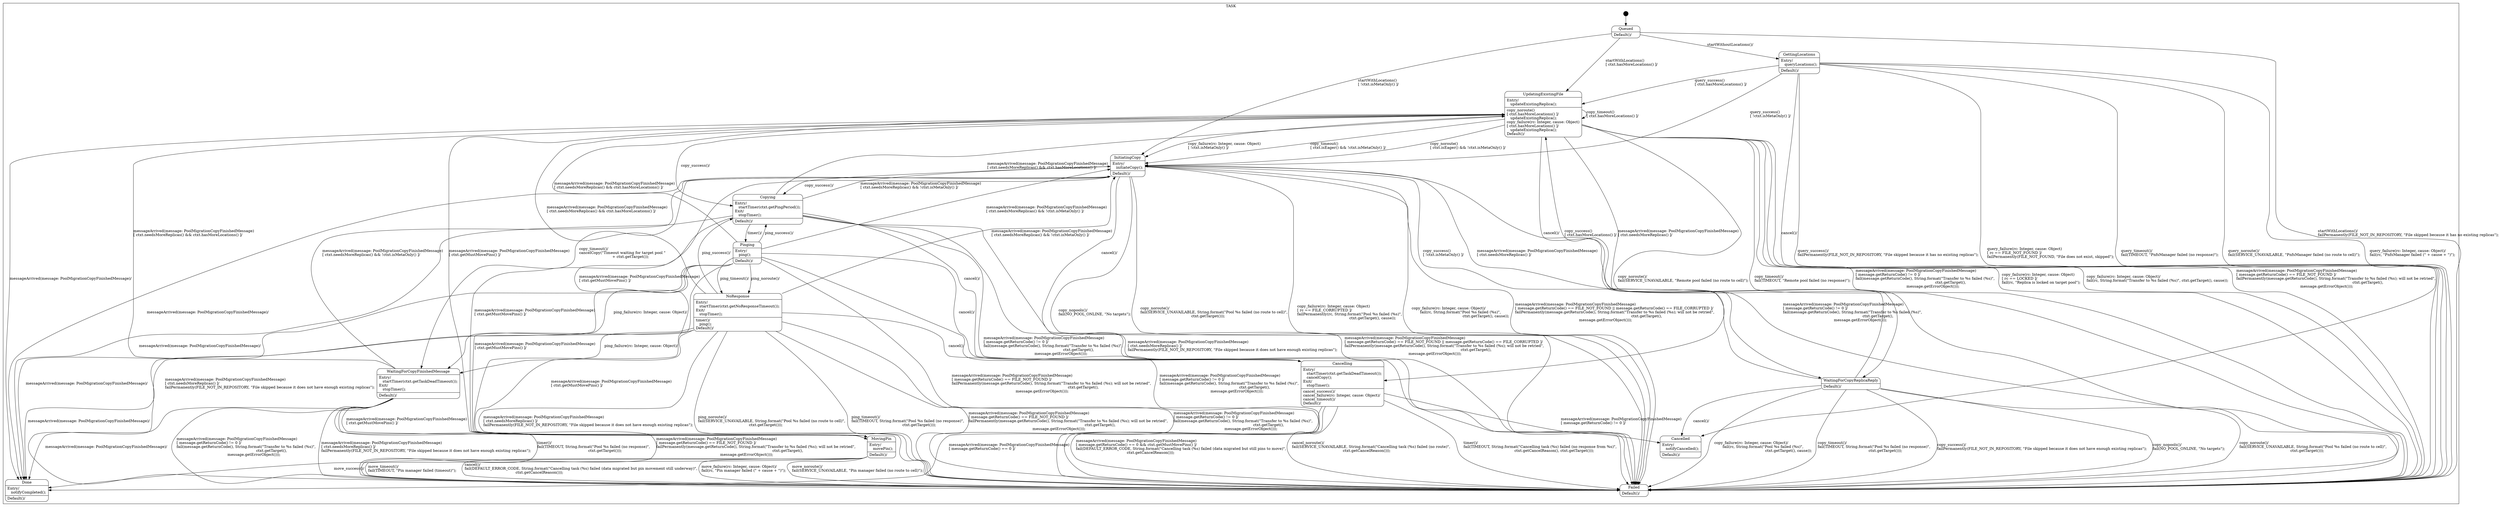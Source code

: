 digraph Task {

    node
        [shape=Mrecord width=1.5];

    subgraph cluster_TASK {

        label="TASK";

        //
        // States (Nodes)
        //

        "TASK::Queued"
            [label="{Queued|Default()/\l}"];

        "TASK::GettingLocations"
            [label="{GettingLocations|Entry/\l&nbsp;&nbsp;&nbsp;queryLocations();\l|Default()/\l}"];

        "TASK::UpdatingExistingFile"
            [label="{UpdatingExistingFile|Entry/\l&nbsp;&nbsp;&nbsp;updateExistingReplica();\l|copy_noroute()\l\[ ctxt.hasMoreLocations() \]/\l&nbsp;&nbsp;&nbsp;updateExistingReplica();\lcopy_failure(rc: Integer, cause: Object)\l\[ ctxt.hasMoreLocations() \]/\l&nbsp;&nbsp;&nbsp;updateExistingReplica();\lDefault()/\l}"];

        "TASK::InitiatingCopy"
            [label="{InitiatingCopy|Entry/\l&nbsp;&nbsp;&nbsp;initiateCopy();\l|Default()/\l}"];

        "TASK::WaitingForCopyReplicaReply"
            [label="{WaitingForCopyReplicaReply|Default()/\l}"];

        "TASK::Copying"
            [label="{Copying|Entry/\l&nbsp;&nbsp;&nbsp;startTimer(ctxt.getPingPeriod());\lExit/\l&nbsp;&nbsp;&nbsp;stopTimer();\l|Default()/\l}"];

        "TASK::Pinging"
            [label="{Pinging|Entry/\l&nbsp;&nbsp;&nbsp;ping();\l|Default()/\l}"];

        "TASK::NoResponse"
            [label="{NoResponse|Entry/\l&nbsp;&nbsp;&nbsp;startTimer(ctxt.getNoResponseTimeout());\lExit/\l&nbsp;&nbsp;&nbsp;stopTimer();\l|timer()/\l&nbsp;&nbsp;&nbsp;ping();\lDefault()/\l}"];

        "TASK::WaitingForCopyFinishedMessage"
            [label="{WaitingForCopyFinishedMessage|Entry/\l&nbsp;&nbsp;&nbsp;startTimer(ctxt.getTaskDeadTimeout());\lExit/\l&nbsp;&nbsp;&nbsp;stopTimer();\l|Default()/\l}"];

        "TASK::MovingPin"
            [label="{MovingPin|Entry/\l&nbsp;&nbsp;&nbsp;movePin();\l|Default()/\l}"];

        "TASK::Cancelling"
            [label="{Cancelling|Entry/\l&nbsp;&nbsp;&nbsp;startTimer(ctxt.getTaskDeadTimeout());\l&nbsp;&nbsp;&nbsp;cancelCopy();\lExit/\l&nbsp;&nbsp;&nbsp;stopTimer();\l|cancel_success()/\lcancel_failure(rc: Integer, cause: Object)/\lcancel_timeout()/\lDefault()/\l}"];

        "TASK::Cancelled"
            [label="{Cancelled|Entry/\l&nbsp;&nbsp;&nbsp;notifyCancelled();\l|Default()/\l}"];

        "TASK::Failed"
            [label="{Failed|Default()/\l}"];

        "TASK::Done"
            [label="{Done|Entry/\l&nbsp;&nbsp;&nbsp;notifyCompleted();\l|Default()/\l}"];

        "%start"
            [label="" shape=circle style=filled fillcolor=black width=0.25];

        //
        // Transitions (Edges)
        //

        "TASK::Queued" -> "TASK::GettingLocations"
            [label="startWithoutLocations()/\l"];

        "TASK::Queued" -> "TASK::UpdatingExistingFile"
            [label="startWithLocations()\l\[ ctxt.hasMoreLocations() \]/\l"];

        "TASK::Queued" -> "TASK::InitiatingCopy"
            [label="startWithLocations()\l\[ !ctxt.isMetaOnly() \]/\l"];

        "TASK::Queued" -> "TASK::Failed"
            [label="startWithLocations()/\lfailPermanently(FILE_NOT_IN_REPOSITORY, \"File skipped because it has no existing replicas\");\l"];

        "TASK::GettingLocations" -> "TASK::Failed"
            [label="query_timeout()/\lfail(TIMEOUT, \"PnfsManager failed (no response)\");\l"];

        "TASK::GettingLocations" -> "TASK::Failed"
            [label="query_noroute()/\lfail(SERVICE_UNAVAILABLE, \"PnfsManager failed (no route to cell)\");\l"];

        "TASK::GettingLocations" -> "TASK::Failed"
            [label="query_failure(rc: Integer, cause: Object)\l\[ rc == FILE_NOT_FOUND \]/\lfailPermanently(FILE_NOT_FOUND, \"File does not exist, skipped\");\l"];

        "TASK::GettingLocations" -> "TASK::Failed"
            [label="query_failure(rc: Integer, cause: Object)/\lfail(rc, \"PnfsManager failed (\" + cause + \")\");\l"];

        "TASK::GettingLocations" -> "TASK::Cancelled"
            [label="cancel()/\l"];

        "TASK::GettingLocations" -> "TASK::UpdatingExistingFile"
            [label="query_success()\l\[ ctxt.hasMoreLocations() \]/\l"];

        "TASK::GettingLocations" -> "TASK::InitiatingCopy"
            [label="query_success()\l\[ !ctxt.isMetaOnly() \]/\l"];

        "TASK::GettingLocations" -> "TASK::Failed"
            [label="query_success()/\lfailPermanently(FILE_NOT_IN_REPOSITORY, \"File skipped because it has no existing replicas\");\l"];

        "TASK::UpdatingExistingFile" -> "TASK::UpdatingExistingFile"
            [label="copy_timeout()\l\[ ctxt.hasMoreLocations() \]/\l"];

        "TASK::UpdatingExistingFile" -> "TASK::InitiatingCopy"
            [label="copy_timeout()\l\[ ctxt.isEager() && !ctxt.isMetaOnly() \]/\l"];

        "TASK::UpdatingExistingFile" -> "TASK::Failed"
            [label="copy_timeout()/\lfail(TIMEOUT, \"Remote pool failed (no response)\");\l"];

        "TASK::UpdatingExistingFile" -> "TASK::InitiatingCopy"
            [label="copy_noroute()\l\[ ctxt.isEager() && !ctxt.isMetaOnly() \]/\l"];

        "TASK::UpdatingExistingFile" -> "TASK::Failed"
            [label="copy_noroute()/\lfail(SERVICE_UNAVAILABLE, \"Remote pool failed (no route to cell)\");\l"];

        "TASK::UpdatingExistingFile" -> "TASK::Failed"
            [label="copy_failure(rc: Integer, cause: Object)\l\[ rc == LOCKED \]/\lfail(rc, \"Replica is locked on target pool\");\l"];

        "TASK::UpdatingExistingFile" -> "TASK::InitiatingCopy"
            [label="copy_failure(rc: Integer, cause: Object)\l\[ !ctxt.isMetaOnly() \]/\l"];

        "TASK::UpdatingExistingFile" -> "TASK::Failed"
            [label="copy_failure(rc: Integer, cause: Object)/\lfail(rc, String.format(\"Transfer to %s failed (%s)\", ctxt.getTarget(), cause));\l"];

        "TASK::UpdatingExistingFile" -> "TASK::Copying"
            [label="copy_success()/\l"];

        "TASK::UpdatingExistingFile" -> "TASK::Cancelling"
            [label="cancel()/\l"];

        "TASK::UpdatingExistingFile" -> "TASK::Failed"
            [label="messageArrived(message: PoolMigrationCopyFinishedMessage)\l\[ message.getReturnCode() == FILE_NOT_FOUND \]/\lfailPermanently(message.getReturnCode(), String.format(\"Transfer to %s failed (%s); will not be retried\",
                                                      ctxt.getTarget(),
                                                      message.getErrorObject()));\l"];

        "TASK::UpdatingExistingFile" -> "TASK::Failed"
            [label="messageArrived(message: PoolMigrationCopyFinishedMessage)\l\[ message.getReturnCode() != 0 \]/\lfail(message.getReturnCode(), String.format(\"Transfer to %s failed (%s)\",
                                           ctxt.getTarget(),
                                           message.getErrorObject()));\l"];

        "TASK::UpdatingExistingFile" -> "TASK::WaitingForCopyReplicaReply"
            [label="messageArrived(message: PoolMigrationCopyFinishedMessage)\l\[ ctxt.needsMoreReplicas() \]/\l"];

        "TASK::UpdatingExistingFile" -> "TASK::MovingPin"
            [label="messageArrived(message: PoolMigrationCopyFinishedMessage)\l\[ ctxt.getMustMovePins() \]/\l"];

        "TASK::UpdatingExistingFile" -> "TASK::Done"
            [label="messageArrived(message: PoolMigrationCopyFinishedMessage)/\l"];

        "TASK::InitiatingCopy" -> "TASK::Copying"
            [label="copy_success()/\l"];

        "TASK::InitiatingCopy" -> "TASK::Failed"
            [label="copy_nopools()/\lfail(NO_POOL_ONLINE, \"No targets\");\l"];

        "TASK::InitiatingCopy" -> "TASK::Failed"
            [label="copy_noroute()/\lfail(SERVICE_UNAVAILABLE, String.format(\"Pool %s failed (no route to cell)\",
                                           ctxt.getTarget()));\l"];

        "TASK::InitiatingCopy" -> "TASK::Failed"
            [label="copy_failure(rc: Integer, cause: Object)\l\[ rc == FILE_CORRUPTED \]/\lfailPermanently(rc, String.format(\"Pool %s failed (%s)\",
                                            ctxt.getTarget(), cause));\l"];

        "TASK::InitiatingCopy" -> "TASK::Failed"
            [label="copy_failure(rc: Integer, cause: Object)/\lfail(rc, String.format(\"Pool %s failed (%s)\",
                                           ctxt.getTarget(), cause));\l"];

        "TASK::InitiatingCopy" -> "TASK::WaitingForCopyFinishedMessage"
            [label="copy_timeout()/\lcancelCopy(\"Timeout waiting for target pool \"
                            + ctxt.getTarget());\l"];

        "TASK::InitiatingCopy" -> "TASK::Cancelling"
            [label="cancel()/\l"];

        "TASK::InitiatingCopy" -> "TASK::Failed"
            [label="messageArrived(message: PoolMigrationCopyFinishedMessage)\l\[ message.getReturnCode() == FILE_NOT_FOUND || message.getReturnCode() == FILE_CORRUPTED \]/\lfailPermanently(message.getReturnCode(), String.format(\"Transfer to %s failed (%s); will not be retried\",
                                                      ctxt.getTarget(),
                                                      message.getErrorObject()));\l"];

        "TASK::InitiatingCopy" -> "TASK::Failed"
            [label="messageArrived(message: PoolMigrationCopyFinishedMessage)\l\[ message.getReturnCode() != 0 \]/\lfail(message.getReturnCode(), String.format(\"Transfer to %s failed (%s)\",
                                           ctxt.getTarget(),
                                           message.getErrorObject()));\l"];

        "TASK::InitiatingCopy" -> "TASK::WaitingForCopyReplicaReply"
            [label="messageArrived(message: PoolMigrationCopyFinishedMessage)\l\[ ctxt.needsMoreReplicas() \]/\l"];

        "TASK::InitiatingCopy" -> "TASK::MovingPin"
            [label="messageArrived(message: PoolMigrationCopyFinishedMessage)\l\[ ctxt.getMustMovePins() \]/\l"];

        "TASK::InitiatingCopy" -> "TASK::Done"
            [label="messageArrived(message: PoolMigrationCopyFinishedMessage)/\l"];

        "TASK::WaitingForCopyReplicaReply" -> "TASK::UpdatingExistingFile"
            [label="copy_success()\l\[ ctxt.hasMoreLocations() \]/\l"];

        "TASK::WaitingForCopyReplicaReply" -> "TASK::InitiatingCopy"
            [label="copy_success()\l\[ !ctxt.isMetaOnly() \]/\l"];

        "TASK::WaitingForCopyReplicaReply" -> "TASK::Failed"
            [label="copy_success()/\lfailPermanently(FILE_NOT_IN_REPOSITORY, \"File skipped because it does not have enough existing replicas\");\l"];

        "TASK::WaitingForCopyReplicaReply" -> "TASK::Failed"
            [label="copy_nopools()/\lfail(NO_POOL_ONLINE, \"No targets\");\l"];

        "TASK::WaitingForCopyReplicaReply" -> "TASK::Failed"
            [label="copy_noroute()/\lfail(SERVICE_UNAVAILABLE, String.format(\"Pool %s failed (no route to cell)\",
                                           ctxt.getTarget()));\l"];

        "TASK::WaitingForCopyReplicaReply" -> "TASK::Failed"
            [label="copy_failure(rc: Integer, cause: Object)/\lfail(rc, String.format(\"Pool %s failed (%s)\",
                                           ctxt.getTarget(), cause));\l"];

        "TASK::WaitingForCopyReplicaReply" -> "TASK::Failed"
            [label="copy_timeout()/\lfail(TIMEOUT, String.format(\"Pool %s failed (no response)\",
                                           ctxt.getTarget()));\l"];

        "TASK::WaitingForCopyReplicaReply" -> "TASK::Cancelled"
            [label="cancel()/\l"];

        "TASK::Copying" -> "TASK::Pinging"
            [label="timer()/\l"];

        "TASK::Copying" -> "TASK::Failed"
            [label="messageArrived(message: PoolMigrationCopyFinishedMessage)\l\[ message.getReturnCode() == FILE_NOT_FOUND || message.getReturnCode() == FILE_CORRUPTED \]/\lfailPermanently(message.getReturnCode(), String.format(\"Transfer to %s failed (%s); will not be retried\",
                                                      ctxt.getTarget(),
                                                      message.getErrorObject()));\l"];

        "TASK::Copying" -> "TASK::Failed"
            [label="messageArrived(message: PoolMigrationCopyFinishedMessage)\l\[ message.getReturnCode() != 0 \]/\lfail(message.getReturnCode(), String.format(\"Transfer to %s failed (%s)\",
                                           ctxt.getTarget(),
                                           message.getErrorObject()));\l"];

        "TASK::Copying" -> "TASK::UpdatingExistingFile"
            [label="messageArrived(message: PoolMigrationCopyFinishedMessage)\l\[ ctxt.needsMoreReplicas() && ctxt.hasMoreLocations() \]/\l"];

        "TASK::Copying" -> "TASK::InitiatingCopy"
            [label="messageArrived(message: PoolMigrationCopyFinishedMessage)\l\[ ctxt.needsMoreReplicas() && !ctxt.isMetaOnly() \]/\l"];

        "TASK::Copying" -> "TASK::Failed"
            [label="messageArrived(message: PoolMigrationCopyFinishedMessage)\l\[ ctxt.needsMoreReplicas() \]/\lfailPermanently(FILE_NOT_IN_REPOSITORY, \"File skipped because it does not have enough existing replicas\");\l"];

        "TASK::Copying" -> "TASK::MovingPin"
            [label="messageArrived(message: PoolMigrationCopyFinishedMessage)\l\[ ctxt.getMustMovePins() \]/\l"];

        "TASK::Copying" -> "TASK::Done"
            [label="messageArrived(message: PoolMigrationCopyFinishedMessage)/\l"];

        "TASK::Copying" -> "TASK::Cancelling"
            [label="cancel()/\l"];

        "TASK::Pinging" -> "TASK::Copying"
            [label="ping_success()/\l"];

        "TASK::Pinging" -> "TASK::WaitingForCopyFinishedMessage"
            [label="ping_failure(rc: Integer, cause: Object)/\l"];

        "TASK::Pinging" -> "TASK::NoResponse"
            [label="ping_noroute()/\l"];

        "TASK::Pinging" -> "TASK::NoResponse"
            [label="ping_timeout()/\l"];

        "TASK::Pinging" -> "TASK::Failed"
            [label="messageArrived(message: PoolMigrationCopyFinishedMessage)\l\[ message.getReturnCode() == FILE_NOT_FOUND \]/\lfailPermanently(message.getReturnCode(), String.format(\"Transfer to %s failed (%s); will not be retried\",
                                                      ctxt.getTarget(),
                                                      message.getErrorObject()));\l"];

        "TASK::Pinging" -> "TASK::Failed"
            [label="messageArrived(message: PoolMigrationCopyFinishedMessage)\l\[ message.getReturnCode() != 0 \]/\lfail(message.getReturnCode(), String.format(\"Transfer to %s failed (%s)\",
                                           ctxt.getTarget(),
                                           message.getErrorObject()));\l"];

        "TASK::Pinging" -> "TASK::UpdatingExistingFile"
            [label="messageArrived(message: PoolMigrationCopyFinishedMessage)\l\[ ctxt.needsMoreReplicas() && ctxt.hasMoreLocations() \]/\l"];

        "TASK::Pinging" -> "TASK::InitiatingCopy"
            [label="messageArrived(message: PoolMigrationCopyFinishedMessage)\l\[ ctxt.needsMoreReplicas() && !ctxt.isMetaOnly() \]/\l"];

        "TASK::Pinging" -> "TASK::Failed"
            [label="messageArrived(message: PoolMigrationCopyFinishedMessage)\l\[ ctxt.needsMoreReplicas() \]/\lfailPermanently(FILE_NOT_IN_REPOSITORY, \"File skipped because it does not have enough existing replicas\");\l"];

        "TASK::Pinging" -> "TASK::MovingPin"
            [label="messageArrived(message: PoolMigrationCopyFinishedMessage)\l\[ ctxt.getMustMovePins() \]/\l"];

        "TASK::Pinging" -> "TASK::Done"
            [label="messageArrived(message: PoolMigrationCopyFinishedMessage)/\l"];

        "TASK::Pinging" -> "TASK::Cancelling"
            [label="cancel()/\l"];

        "TASK::NoResponse" -> "TASK::Copying"
            [label="ping_success()/\l"];

        "TASK::NoResponse" -> "TASK::WaitingForCopyFinishedMessage"
            [label="ping_failure(rc: Integer, cause: Object)/\l"];

        "TASK::NoResponse" -> "TASK::Failed"
            [label="ping_noroute()/\lfail(SERVICE_UNAVAILABLE, String.format(\"Pool %s failed (no route to cell)\",
                                           ctxt.getTarget()));\l"];

        "TASK::NoResponse" -> "TASK::Failed"
            [label="ping_timeout()/\lfail(TIMEOUT, String.format(\"Pool %s failed (no response)\",
                                           ctxt.getTarget()));\l"];

        "TASK::NoResponse" -> "TASK::Failed"
            [label="messageArrived(message: PoolMigrationCopyFinishedMessage)\l\[ message.getReturnCode() == FILE_NOT_FOUND \]/\lfailPermanently(message.getReturnCode(), String.format(\"Transfer to %s failed (%s); will not be retried\",
                                                      ctxt.getTarget(),
                                                      message.getErrorObject()));\l"];

        "TASK::NoResponse" -> "TASK::Failed"
            [label="messageArrived(message: PoolMigrationCopyFinishedMessage)\l\[ message.getReturnCode() != 0 \]/\lfail(message.getReturnCode(), String.format(\"Transfer to %s failed (%s)\",
                                           ctxt.getTarget(),
                                           message.getErrorObject()));\l"];

        "TASK::NoResponse" -> "TASK::UpdatingExistingFile"
            [label="messageArrived(message: PoolMigrationCopyFinishedMessage)\l\[ ctxt.needsMoreReplicas() && ctxt.hasMoreLocations() \]/\l"];

        "TASK::NoResponse" -> "TASK::InitiatingCopy"
            [label="messageArrived(message: PoolMigrationCopyFinishedMessage)\l\[ ctxt.needsMoreReplicas() && !ctxt.isMetaOnly() \]/\l"];

        "TASK::NoResponse" -> "TASK::Failed"
            [label="messageArrived(message: PoolMigrationCopyFinishedMessage)\l\[ ctxt.needsMoreReplicas() \]/\lfailPermanently(FILE_NOT_IN_REPOSITORY, \"File skipped because it does not have enough existing replicas\");\l"];

        "TASK::NoResponse" -> "TASK::MovingPin"
            [label="messageArrived(message: PoolMigrationCopyFinishedMessage)\l\[ ctxt.getMustMovePins() \]/\l"];

        "TASK::NoResponse" -> "TASK::Done"
            [label="messageArrived(message: PoolMigrationCopyFinishedMessage)/\l"];

        "TASK::NoResponse" -> "TASK::Cancelling"
            [label="cancel()/\l"];

        "TASK::WaitingForCopyFinishedMessage" -> "TASK::Failed"
            [label="timer()/\lfail(TIMEOUT, String.format(\"Pool %s failed (no response)\",
                                           ctxt.getTarget()));\l"];

        "TASK::WaitingForCopyFinishedMessage" -> "TASK::Failed"
            [label="messageArrived(message: PoolMigrationCopyFinishedMessage)\l\[ message.getReturnCode() == FILE_NOT_FOUND \]/\lfailPermanently(message.getReturnCode(), String.format(\"Transfer to %s failed (%s); will not be retried\",
                                                      ctxt.getTarget(),
                                                      message.getErrorObject()));\l"];

        "TASK::WaitingForCopyFinishedMessage" -> "TASK::Failed"
            [label="messageArrived(message: PoolMigrationCopyFinishedMessage)\l\[ message.getReturnCode() != 0 \]/\lfail(message.getReturnCode(), String.format(\"Transfer to %s failed (%s)\",
                                           ctxt.getTarget(),
                                           message.getErrorObject()));\l"];

        "TASK::WaitingForCopyFinishedMessage" -> "TASK::UpdatingExistingFile"
            [label="messageArrived(message: PoolMigrationCopyFinishedMessage)\l\[ ctxt.needsMoreReplicas() && ctxt.hasMoreLocations() \]/\l"];

        "TASK::WaitingForCopyFinishedMessage" -> "TASK::InitiatingCopy"
            [label="messageArrived(message: PoolMigrationCopyFinishedMessage)\l\[ ctxt.needsMoreReplicas() && !ctxt.isMetaOnly() \]/\l"];

        "TASK::WaitingForCopyFinishedMessage" -> "TASK::Failed"
            [label="messageArrived(message: PoolMigrationCopyFinishedMessage)\l\[ ctxt.needsMoreReplicas() \]/\lfailPermanently(FILE_NOT_IN_REPOSITORY, \"File skipped because it does not have enough existing replicas\");\l"];

        "TASK::WaitingForCopyFinishedMessage" -> "TASK::MovingPin"
            [label="messageArrived(message: PoolMigrationCopyFinishedMessage)\l\[ ctxt.getMustMovePins() \]/\l"];

        "TASK::WaitingForCopyFinishedMessage" -> "TASK::Done"
            [label="messageArrived(message: PoolMigrationCopyFinishedMessage)/\l"];

        "TASK::MovingPin" -> "TASK::Done"
            [label="move_success()/\l"];

        "TASK::MovingPin" -> "TASK::Failed"
            [label="move_failure(rc: Integer, cause: Object)/\lfail(rc, \"Pin manager failed (\" + cause + \")\");\l"];

        "TASK::MovingPin" -> "TASK::Failed"
            [label="move_noroute()/\lfail(SERVICE_UNAVAILABLE, \"Pin manager failed (no route to cell)\");\l"];

        "TASK::MovingPin" -> "TASK::Failed"
            [label="move_timeout()/\lfail(TIMEOUT, \"Pin manager failed (timeout)\");\l"];

        "TASK::MovingPin" -> "TASK::Failed"
            [label="cancel()/\lfail(DEFAULT_ERROR_CODE, String.format(\"Cancelling task (%s) failed (data migrated but pin movement still underway)\",
                                           ctxt.getCancelReason()));\l"];

        "TASK::Cancelling" -> "TASK::Failed"
            [label="timer()/\lfail(TIMEOUT, String.format(\"Cancelling task (%s) failed (no response from %s)\",
                                           ctxt.getCancelReason(), ctxt.getTarget()));\l"];

        "TASK::Cancelling" -> "TASK::Cancelled"
            [label="messageArrived(message: PoolMigrationCopyFinishedMessage)\l\[ message.getReturnCode() != 0 \]/\l"];

        "TASK::Cancelling" -> "TASK::Failed"
            [label="messageArrived(message: PoolMigrationCopyFinishedMessage)\l\[ message.getReturnCode() == 0 && ctxt.getMustMovePins() \]/\lfail(DEFAULT_ERROR_CODE, String.format(\"Cancelling task (%s) failed (data migrated but still pins to move)\",
                                           ctxt.getCancelReason()));\l"];

        "TASK::Cancelling" -> "TASK::Done"
            [label="messageArrived(message: PoolMigrationCopyFinishedMessage)\l\[ message.getReturnCode() == 0 \]/\l"];

        "TASK::Cancelling" -> "TASK::Failed"
            [label="cancel_noroute()/\lfail(SERVICE_UNAVAILABLE, String.format(\"Cancelling task (%s) failed (no route)\",
                                           ctxt.getCancelReason()));\l"];

        "%start" -> "TASK::Queued"
    }

}
